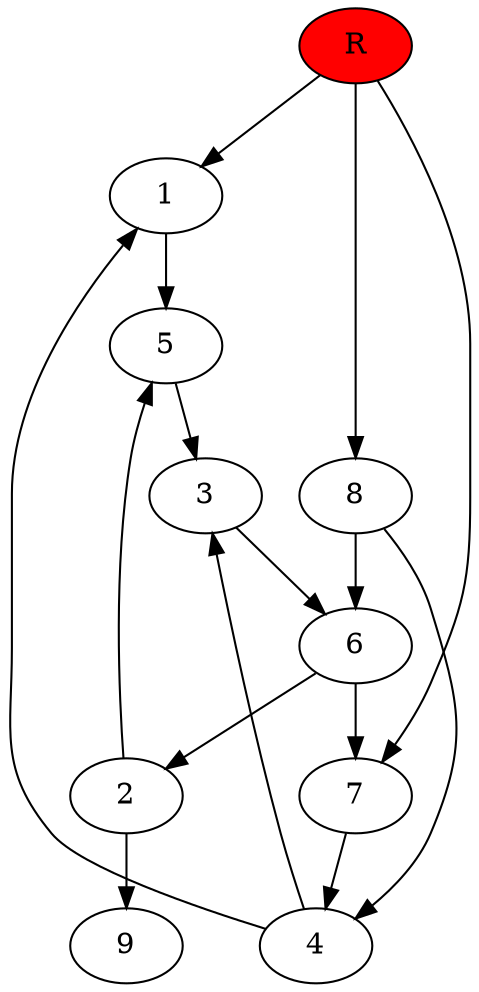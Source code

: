 digraph prb22003 {
	1
	2
	3
	4
	5
	6
	7
	8
	R [fillcolor="#ff0000" style=filled]
	1 -> 5
	2 -> 5
	2 -> 9
	3 -> 6
	4 -> 1
	4 -> 3
	5 -> 3
	6 -> 2
	6 -> 7
	7 -> 4
	8 -> 4
	8 -> 6
	R -> 1
	R -> 7
	R -> 8
}
